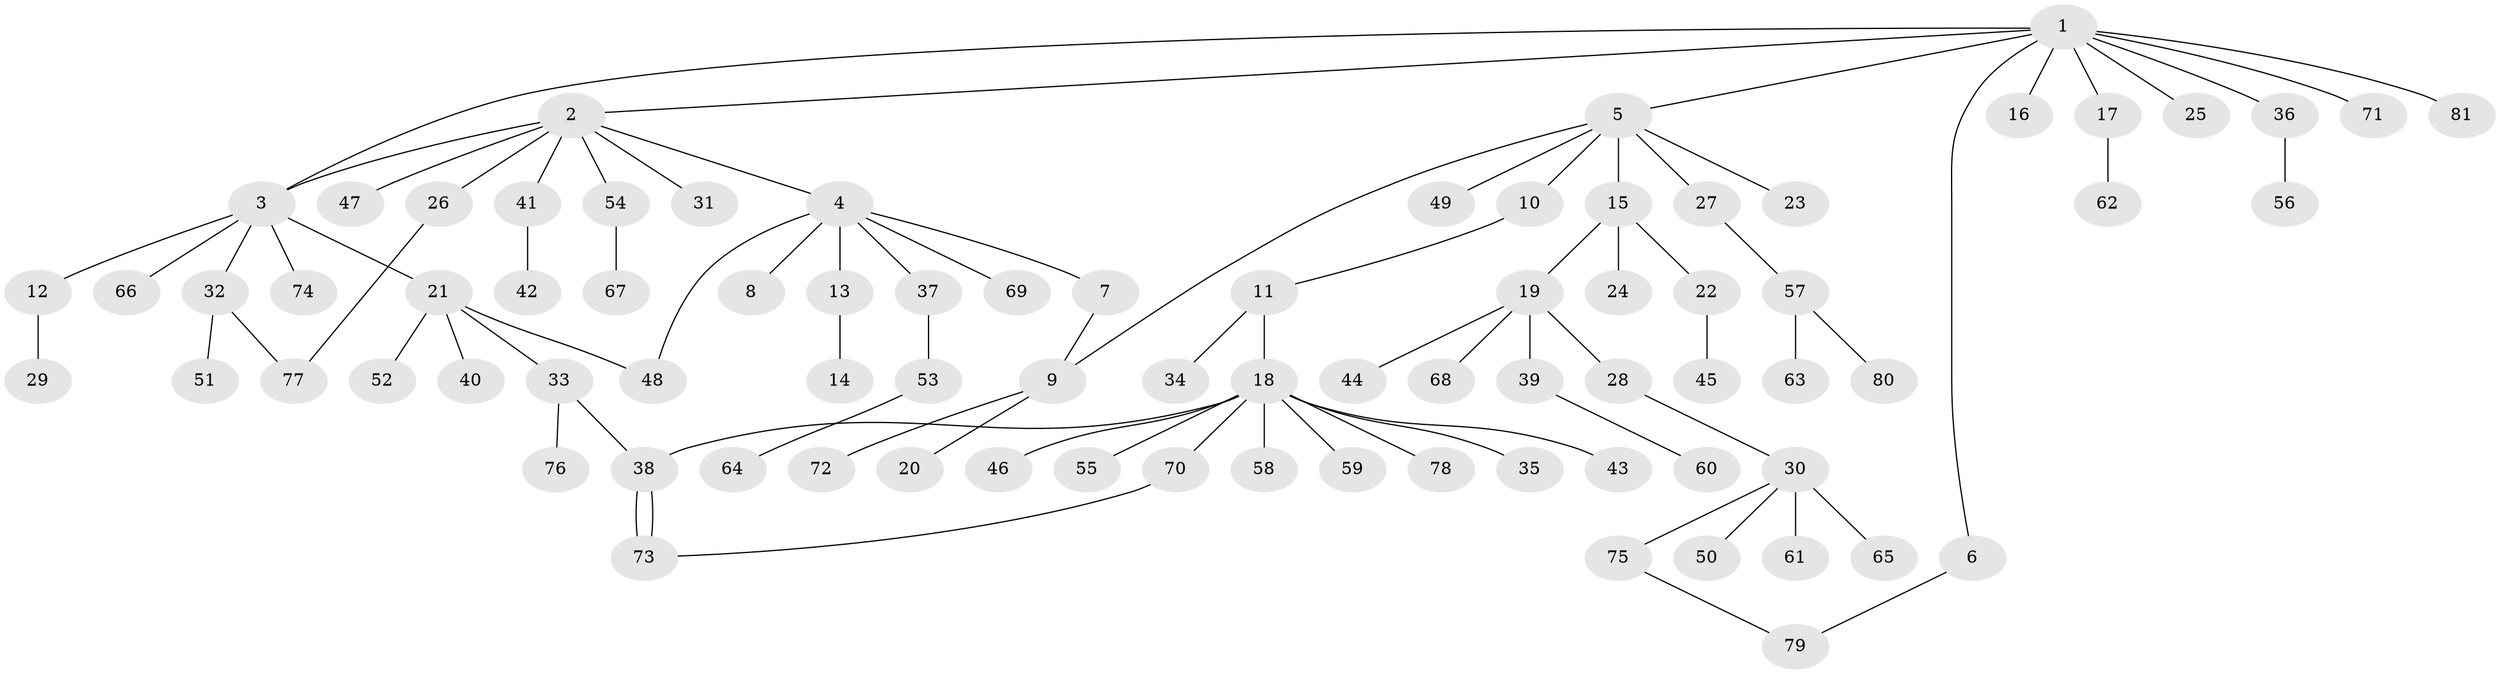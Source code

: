 // Generated by graph-tools (version 1.1) at 2025/35/03/09/25 02:35:39]
// undirected, 81 vertices, 88 edges
graph export_dot {
graph [start="1"]
  node [color=gray90,style=filled];
  1;
  2;
  3;
  4;
  5;
  6;
  7;
  8;
  9;
  10;
  11;
  12;
  13;
  14;
  15;
  16;
  17;
  18;
  19;
  20;
  21;
  22;
  23;
  24;
  25;
  26;
  27;
  28;
  29;
  30;
  31;
  32;
  33;
  34;
  35;
  36;
  37;
  38;
  39;
  40;
  41;
  42;
  43;
  44;
  45;
  46;
  47;
  48;
  49;
  50;
  51;
  52;
  53;
  54;
  55;
  56;
  57;
  58;
  59;
  60;
  61;
  62;
  63;
  64;
  65;
  66;
  67;
  68;
  69;
  70;
  71;
  72;
  73;
  74;
  75;
  76;
  77;
  78;
  79;
  80;
  81;
  1 -- 2;
  1 -- 3;
  1 -- 5;
  1 -- 6;
  1 -- 16;
  1 -- 17;
  1 -- 25;
  1 -- 36;
  1 -- 71;
  1 -- 81;
  2 -- 3;
  2 -- 4;
  2 -- 26;
  2 -- 31;
  2 -- 41;
  2 -- 47;
  2 -- 54;
  3 -- 12;
  3 -- 21;
  3 -- 32;
  3 -- 66;
  3 -- 74;
  4 -- 7;
  4 -- 8;
  4 -- 13;
  4 -- 37;
  4 -- 48;
  4 -- 69;
  5 -- 9;
  5 -- 10;
  5 -- 15;
  5 -- 23;
  5 -- 27;
  5 -- 49;
  6 -- 79;
  7 -- 9;
  9 -- 20;
  9 -- 72;
  10 -- 11;
  11 -- 18;
  11 -- 34;
  12 -- 29;
  13 -- 14;
  15 -- 19;
  15 -- 22;
  15 -- 24;
  17 -- 62;
  18 -- 35;
  18 -- 38;
  18 -- 43;
  18 -- 46;
  18 -- 55;
  18 -- 58;
  18 -- 59;
  18 -- 70;
  18 -- 78;
  19 -- 28;
  19 -- 39;
  19 -- 44;
  19 -- 68;
  21 -- 33;
  21 -- 40;
  21 -- 48;
  21 -- 52;
  22 -- 45;
  26 -- 77;
  27 -- 57;
  28 -- 30;
  30 -- 50;
  30 -- 61;
  30 -- 65;
  30 -- 75;
  32 -- 51;
  32 -- 77;
  33 -- 38;
  33 -- 76;
  36 -- 56;
  37 -- 53;
  38 -- 73;
  38 -- 73;
  39 -- 60;
  41 -- 42;
  53 -- 64;
  54 -- 67;
  57 -- 63;
  57 -- 80;
  70 -- 73;
  75 -- 79;
}
